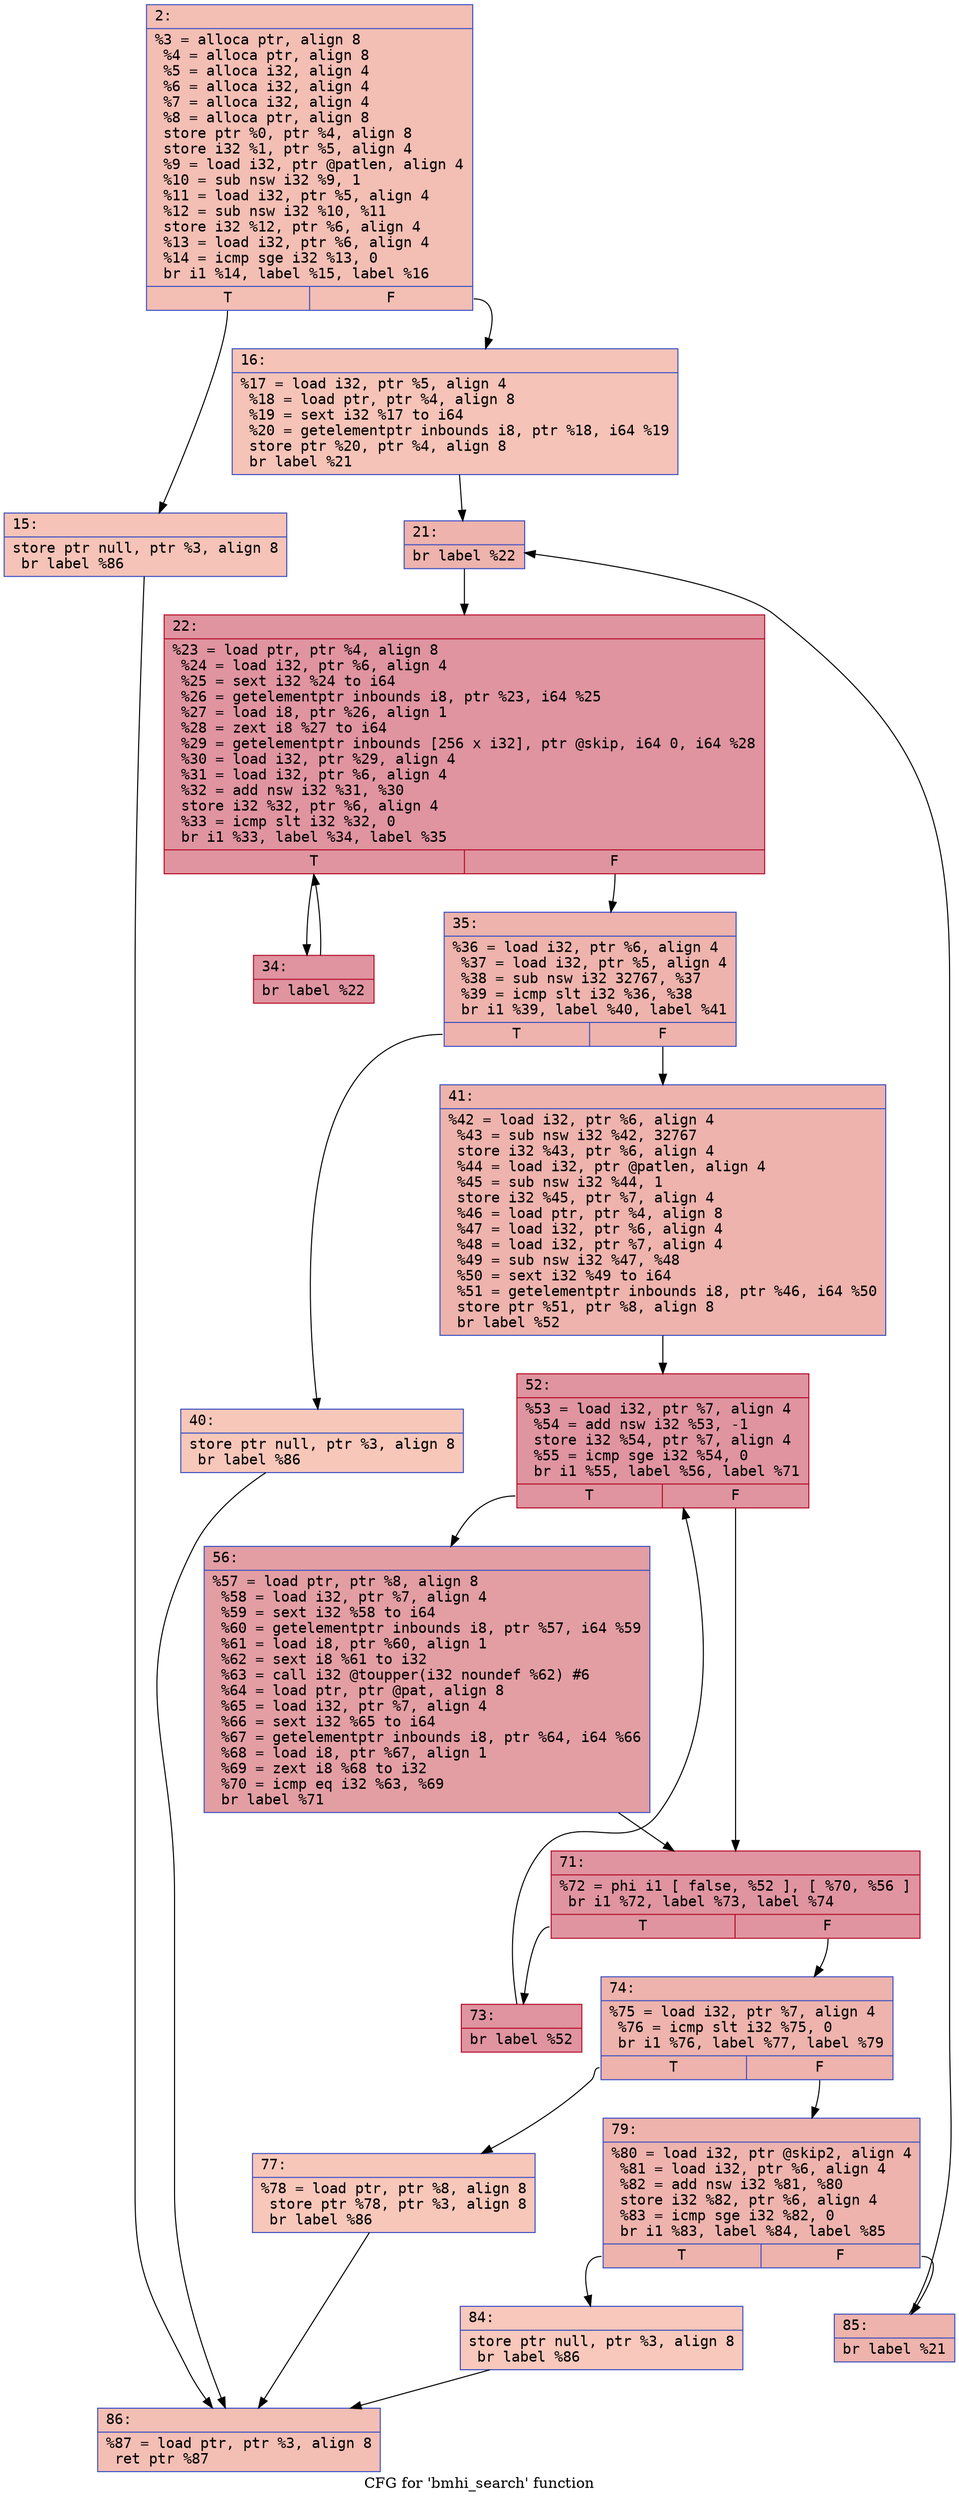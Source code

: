 digraph "CFG for 'bmhi_search' function" {
	label="CFG for 'bmhi_search' function";

	Node0x600001ce67b0 [shape=record,color="#3d50c3ff", style=filled, fillcolor="#e36c5570" fontname="Courier",label="{2:\l|  %3 = alloca ptr, align 8\l  %4 = alloca ptr, align 8\l  %5 = alloca i32, align 4\l  %6 = alloca i32, align 4\l  %7 = alloca i32, align 4\l  %8 = alloca ptr, align 8\l  store ptr %0, ptr %4, align 8\l  store i32 %1, ptr %5, align 4\l  %9 = load i32, ptr @patlen, align 4\l  %10 = sub nsw i32 %9, 1\l  %11 = load i32, ptr %5, align 4\l  %12 = sub nsw i32 %10, %11\l  store i32 %12, ptr %6, align 4\l  %13 = load i32, ptr %6, align 4\l  %14 = icmp sge i32 %13, 0\l  br i1 %14, label %15, label %16\l|{<s0>T|<s1>F}}"];
	Node0x600001ce67b0:s0 -> Node0x600001ce6800[tooltip="2 -> 15\nProbability 50.00%" ];
	Node0x600001ce67b0:s1 -> Node0x600001ce6850[tooltip="2 -> 16\nProbability 50.00%" ];
	Node0x600001ce6800 [shape=record,color="#3d50c3ff", style=filled, fillcolor="#e8765c70" fontname="Courier",label="{15:\l|  store ptr null, ptr %3, align 8\l  br label %86\l}"];
	Node0x600001ce6800 -> Node0x600001ce6d50[tooltip="15 -> 86\nProbability 100.00%" ];
	Node0x600001ce6850 [shape=record,color="#3d50c3ff", style=filled, fillcolor="#e8765c70" fontname="Courier",label="{16:\l|  %17 = load i32, ptr %5, align 4\l  %18 = load ptr, ptr %4, align 8\l  %19 = sext i32 %17 to i64\l  %20 = getelementptr inbounds i8, ptr %18, i64 %19\l  store ptr %20, ptr %4, align 8\l  br label %21\l}"];
	Node0x600001ce6850 -> Node0x600001ce68a0[tooltip="16 -> 21\nProbability 100.00%" ];
	Node0x600001ce68a0 [shape=record,color="#3d50c3ff", style=filled, fillcolor="#d6524470" fontname="Courier",label="{21:\l|  br label %22\l}"];
	Node0x600001ce68a0 -> Node0x600001ce68f0[tooltip="21 -> 22\nProbability 100.00%" ];
	Node0x600001ce68f0 [shape=record,color="#b70d28ff", style=filled, fillcolor="#b70d2870" fontname="Courier",label="{22:\l|  %23 = load ptr, ptr %4, align 8\l  %24 = load i32, ptr %6, align 4\l  %25 = sext i32 %24 to i64\l  %26 = getelementptr inbounds i8, ptr %23, i64 %25\l  %27 = load i8, ptr %26, align 1\l  %28 = zext i8 %27 to i64\l  %29 = getelementptr inbounds [256 x i32], ptr @skip, i64 0, i64 %28\l  %30 = load i32, ptr %29, align 4\l  %31 = load i32, ptr %6, align 4\l  %32 = add nsw i32 %31, %30\l  store i32 %32, ptr %6, align 4\l  %33 = icmp slt i32 %32, 0\l  br i1 %33, label %34, label %35\l|{<s0>T|<s1>F}}"];
	Node0x600001ce68f0:s0 -> Node0x600001ce6940[tooltip="22 -> 34\nProbability 96.88%" ];
	Node0x600001ce68f0:s1 -> Node0x600001ce6990[tooltip="22 -> 35\nProbability 3.12%" ];
	Node0x600001ce6940 [shape=record,color="#b70d28ff", style=filled, fillcolor="#b70d2870" fontname="Courier",label="{34:\l|  br label %22\l}"];
	Node0x600001ce6940 -> Node0x600001ce68f0[tooltip="34 -> 22\nProbability 100.00%" ];
	Node0x600001ce6990 [shape=record,color="#3d50c3ff", style=filled, fillcolor="#d6524470" fontname="Courier",label="{35:\l|  %36 = load i32, ptr %6, align 4\l  %37 = load i32, ptr %5, align 4\l  %38 = sub nsw i32 32767, %37\l  %39 = icmp slt i32 %36, %38\l  br i1 %39, label %40, label %41\l|{<s0>T|<s1>F}}"];
	Node0x600001ce6990:s0 -> Node0x600001ce69e0[tooltip="35 -> 40\nProbability 3.12%" ];
	Node0x600001ce6990:s1 -> Node0x600001ce6a30[tooltip="35 -> 41\nProbability 96.88%" ];
	Node0x600001ce69e0 [shape=record,color="#3d50c3ff", style=filled, fillcolor="#ec7f6370" fontname="Courier",label="{40:\l|  store ptr null, ptr %3, align 8\l  br label %86\l}"];
	Node0x600001ce69e0 -> Node0x600001ce6d50[tooltip="40 -> 86\nProbability 100.00%" ];
	Node0x600001ce6a30 [shape=record,color="#3d50c3ff", style=filled, fillcolor="#d6524470" fontname="Courier",label="{41:\l|  %42 = load i32, ptr %6, align 4\l  %43 = sub nsw i32 %42, 32767\l  store i32 %43, ptr %6, align 4\l  %44 = load i32, ptr @patlen, align 4\l  %45 = sub nsw i32 %44, 1\l  store i32 %45, ptr %7, align 4\l  %46 = load ptr, ptr %4, align 8\l  %47 = load i32, ptr %6, align 4\l  %48 = load i32, ptr %7, align 4\l  %49 = sub nsw i32 %47, %48\l  %50 = sext i32 %49 to i64\l  %51 = getelementptr inbounds i8, ptr %46, i64 %50\l  store ptr %51, ptr %8, align 8\l  br label %52\l}"];
	Node0x600001ce6a30 -> Node0x600001ce6a80[tooltip="41 -> 52\nProbability 100.00%" ];
	Node0x600001ce6a80 [shape=record,color="#b70d28ff", style=filled, fillcolor="#b70d2870" fontname="Courier",label="{52:\l|  %53 = load i32, ptr %7, align 4\l  %54 = add nsw i32 %53, -1\l  store i32 %54, ptr %7, align 4\l  %55 = icmp sge i32 %54, 0\l  br i1 %55, label %56, label %71\l|{<s0>T|<s1>F}}"];
	Node0x600001ce6a80:s0 -> Node0x600001ce6ad0[tooltip="52 -> 56\nProbability 50.00%" ];
	Node0x600001ce6a80:s1 -> Node0x600001ce6b20[tooltip="52 -> 71\nProbability 50.00%" ];
	Node0x600001ce6ad0 [shape=record,color="#3d50c3ff", style=filled, fillcolor="#be242e70" fontname="Courier",label="{56:\l|  %57 = load ptr, ptr %8, align 8\l  %58 = load i32, ptr %7, align 4\l  %59 = sext i32 %58 to i64\l  %60 = getelementptr inbounds i8, ptr %57, i64 %59\l  %61 = load i8, ptr %60, align 1\l  %62 = sext i8 %61 to i32\l  %63 = call i32 @toupper(i32 noundef %62) #6\l  %64 = load ptr, ptr @pat, align 8\l  %65 = load i32, ptr %7, align 4\l  %66 = sext i32 %65 to i64\l  %67 = getelementptr inbounds i8, ptr %64, i64 %66\l  %68 = load i8, ptr %67, align 1\l  %69 = zext i8 %68 to i32\l  %70 = icmp eq i32 %63, %69\l  br label %71\l}"];
	Node0x600001ce6ad0 -> Node0x600001ce6b20[tooltip="56 -> 71\nProbability 100.00%" ];
	Node0x600001ce6b20 [shape=record,color="#b70d28ff", style=filled, fillcolor="#b70d2870" fontname="Courier",label="{71:\l|  %72 = phi i1 [ false, %52 ], [ %70, %56 ]\l  br i1 %72, label %73, label %74\l|{<s0>T|<s1>F}}"];
	Node0x600001ce6b20:s0 -> Node0x600001ce6b70[tooltip="71 -> 73\nProbability 96.88%" ];
	Node0x600001ce6b20:s1 -> Node0x600001ce6bc0[tooltip="71 -> 74\nProbability 3.12%" ];
	Node0x600001ce6b70 [shape=record,color="#b70d28ff", style=filled, fillcolor="#b70d2870" fontname="Courier",label="{73:\l|  br label %52\l}"];
	Node0x600001ce6b70 -> Node0x600001ce6a80[tooltip="73 -> 52\nProbability 100.00%" ];
	Node0x600001ce6bc0 [shape=record,color="#3d50c3ff", style=filled, fillcolor="#d6524470" fontname="Courier",label="{74:\l|  %75 = load i32, ptr %7, align 4\l  %76 = icmp slt i32 %75, 0\l  br i1 %76, label %77, label %79\l|{<s0>T|<s1>F}}"];
	Node0x600001ce6bc0:s0 -> Node0x600001ce6c10[tooltip="74 -> 77\nProbability 3.12%" ];
	Node0x600001ce6bc0:s1 -> Node0x600001ce6c60[tooltip="74 -> 79\nProbability 96.88%" ];
	Node0x600001ce6c10 [shape=record,color="#3d50c3ff", style=filled, fillcolor="#ec7f6370" fontname="Courier",label="{77:\l|  %78 = load ptr, ptr %8, align 8\l  store ptr %78, ptr %3, align 8\l  br label %86\l}"];
	Node0x600001ce6c10 -> Node0x600001ce6d50[tooltip="77 -> 86\nProbability 100.00%" ];
	Node0x600001ce6c60 [shape=record,color="#3d50c3ff", style=filled, fillcolor="#d6524470" fontname="Courier",label="{79:\l|  %80 = load i32, ptr @skip2, align 4\l  %81 = load i32, ptr %6, align 4\l  %82 = add nsw i32 %81, %80\l  store i32 %82, ptr %6, align 4\l  %83 = icmp sge i32 %82, 0\l  br i1 %83, label %84, label %85\l|{<s0>T|<s1>F}}"];
	Node0x600001ce6c60:s0 -> Node0x600001ce6cb0[tooltip="79 -> 84\nProbability 3.12%" ];
	Node0x600001ce6c60:s1 -> Node0x600001ce6d00[tooltip="79 -> 85\nProbability 96.88%" ];
	Node0x600001ce6cb0 [shape=record,color="#3d50c3ff", style=filled, fillcolor="#ed836670" fontname="Courier",label="{84:\l|  store ptr null, ptr %3, align 8\l  br label %86\l}"];
	Node0x600001ce6cb0 -> Node0x600001ce6d50[tooltip="84 -> 86\nProbability 100.00%" ];
	Node0x600001ce6d00 [shape=record,color="#3d50c3ff", style=filled, fillcolor="#d6524470" fontname="Courier",label="{85:\l|  br label %21\l}"];
	Node0x600001ce6d00 -> Node0x600001ce68a0[tooltip="85 -> 21\nProbability 100.00%" ];
	Node0x600001ce6d50 [shape=record,color="#3d50c3ff", style=filled, fillcolor="#e36c5570" fontname="Courier",label="{86:\l|  %87 = load ptr, ptr %3, align 8\l  ret ptr %87\l}"];
}
